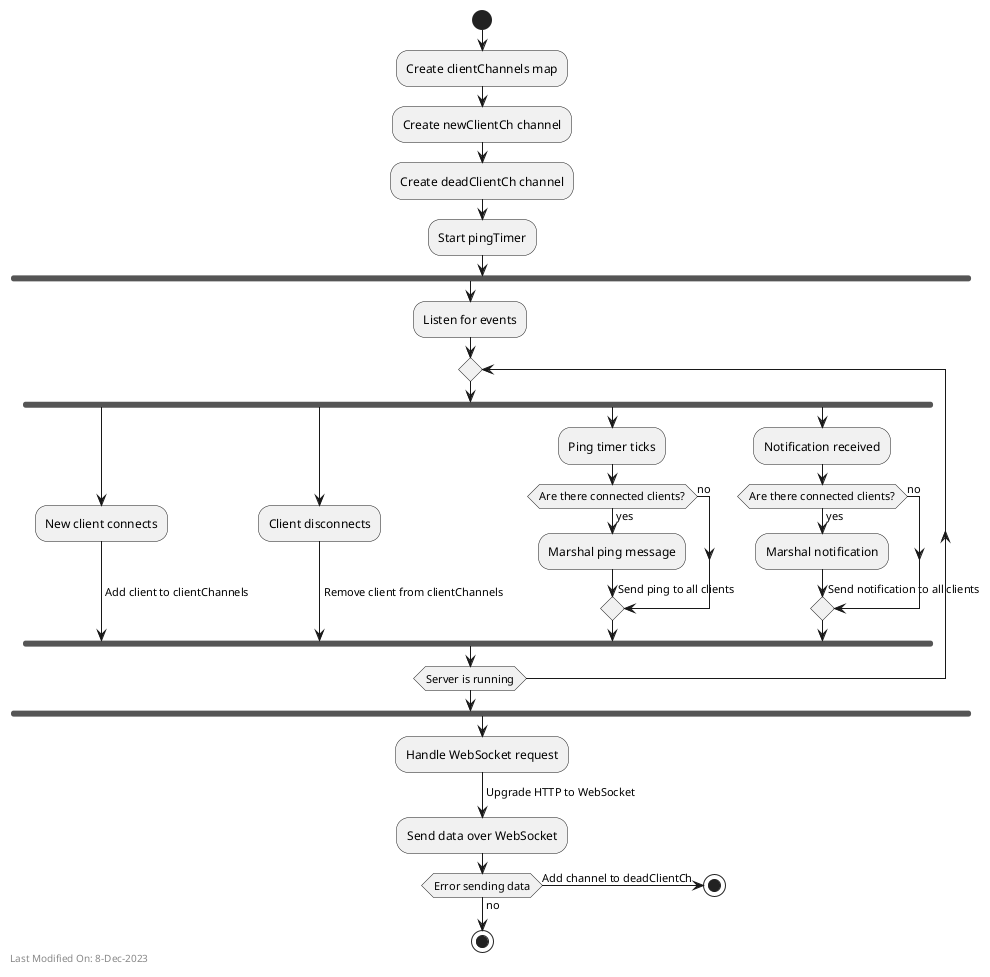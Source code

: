 @startuml

start
:Create clientChannels map;
:Create newClientCh channel;
:Create deadClientCh channel;
:Start pingTimer;

fork
    :Listen for events;
    repeat
        fork
            :New client connects;
            ->Add client to clientChannels;
        fork again
            :Client disconnects;
            ->Remove client from clientChannels;
        fork again
            :Ping timer ticks;
            if (Are there connected clients?) then (yes)
                :Marshal ping message;
                ->Send ping to all clients;
            else (no)
            endif
        fork again
            :Notification received;
            if (Are there connected clients?) then (yes)
                :Marshal notification;
                ->Send notification to all clients;
            else (no)
            endif
        end fork
    repeat while (Server is running)
end fork

:Handle WebSocket request;
->Upgrade HTTP to WebSocket;
:Send data over WebSocket;
if (Error sending data) then (yes)
    ->Add channel to deadClientCh;
    stop
else (no)
endif

stop

left footer Last Modified On: 8-Dec-2023

@enduml
